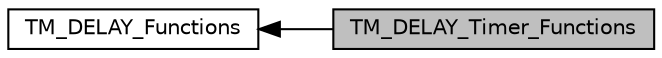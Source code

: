 digraph "TM_DELAY_Timer_Functions"
{
  edge [fontname="Helvetica",fontsize="10",labelfontname="Helvetica",labelfontsize="10"];
  node [fontname="Helvetica",fontsize="10",shape=record];
  rankdir=LR;
  Node1 [label="TM_DELAY_Functions",height=0.2,width=0.4,color="black", fillcolor="white", style="filled",URL="$group___t_m___d_e_l_a_y___functions.html",tooltip="Library Functions. "];
  Node0 [label="TM_DELAY_Timer_Functions",height=0.2,width=0.4,color="black", fillcolor="grey75", style="filled", fontcolor="black"];
  Node1->Node0 [shape=plaintext, dir="back", style="solid"];
}

